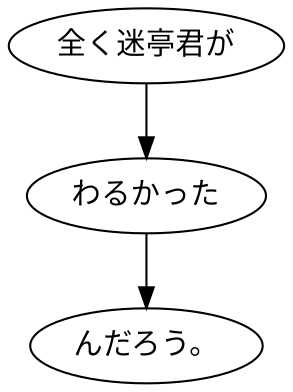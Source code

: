 digraph graph2432 {
	node0 [label="全く迷亭君が"];
	node1 [label="わるかった"];
	node2 [label="んだろう。"];
	node0 -> node1;
	node1 -> node2;
}
